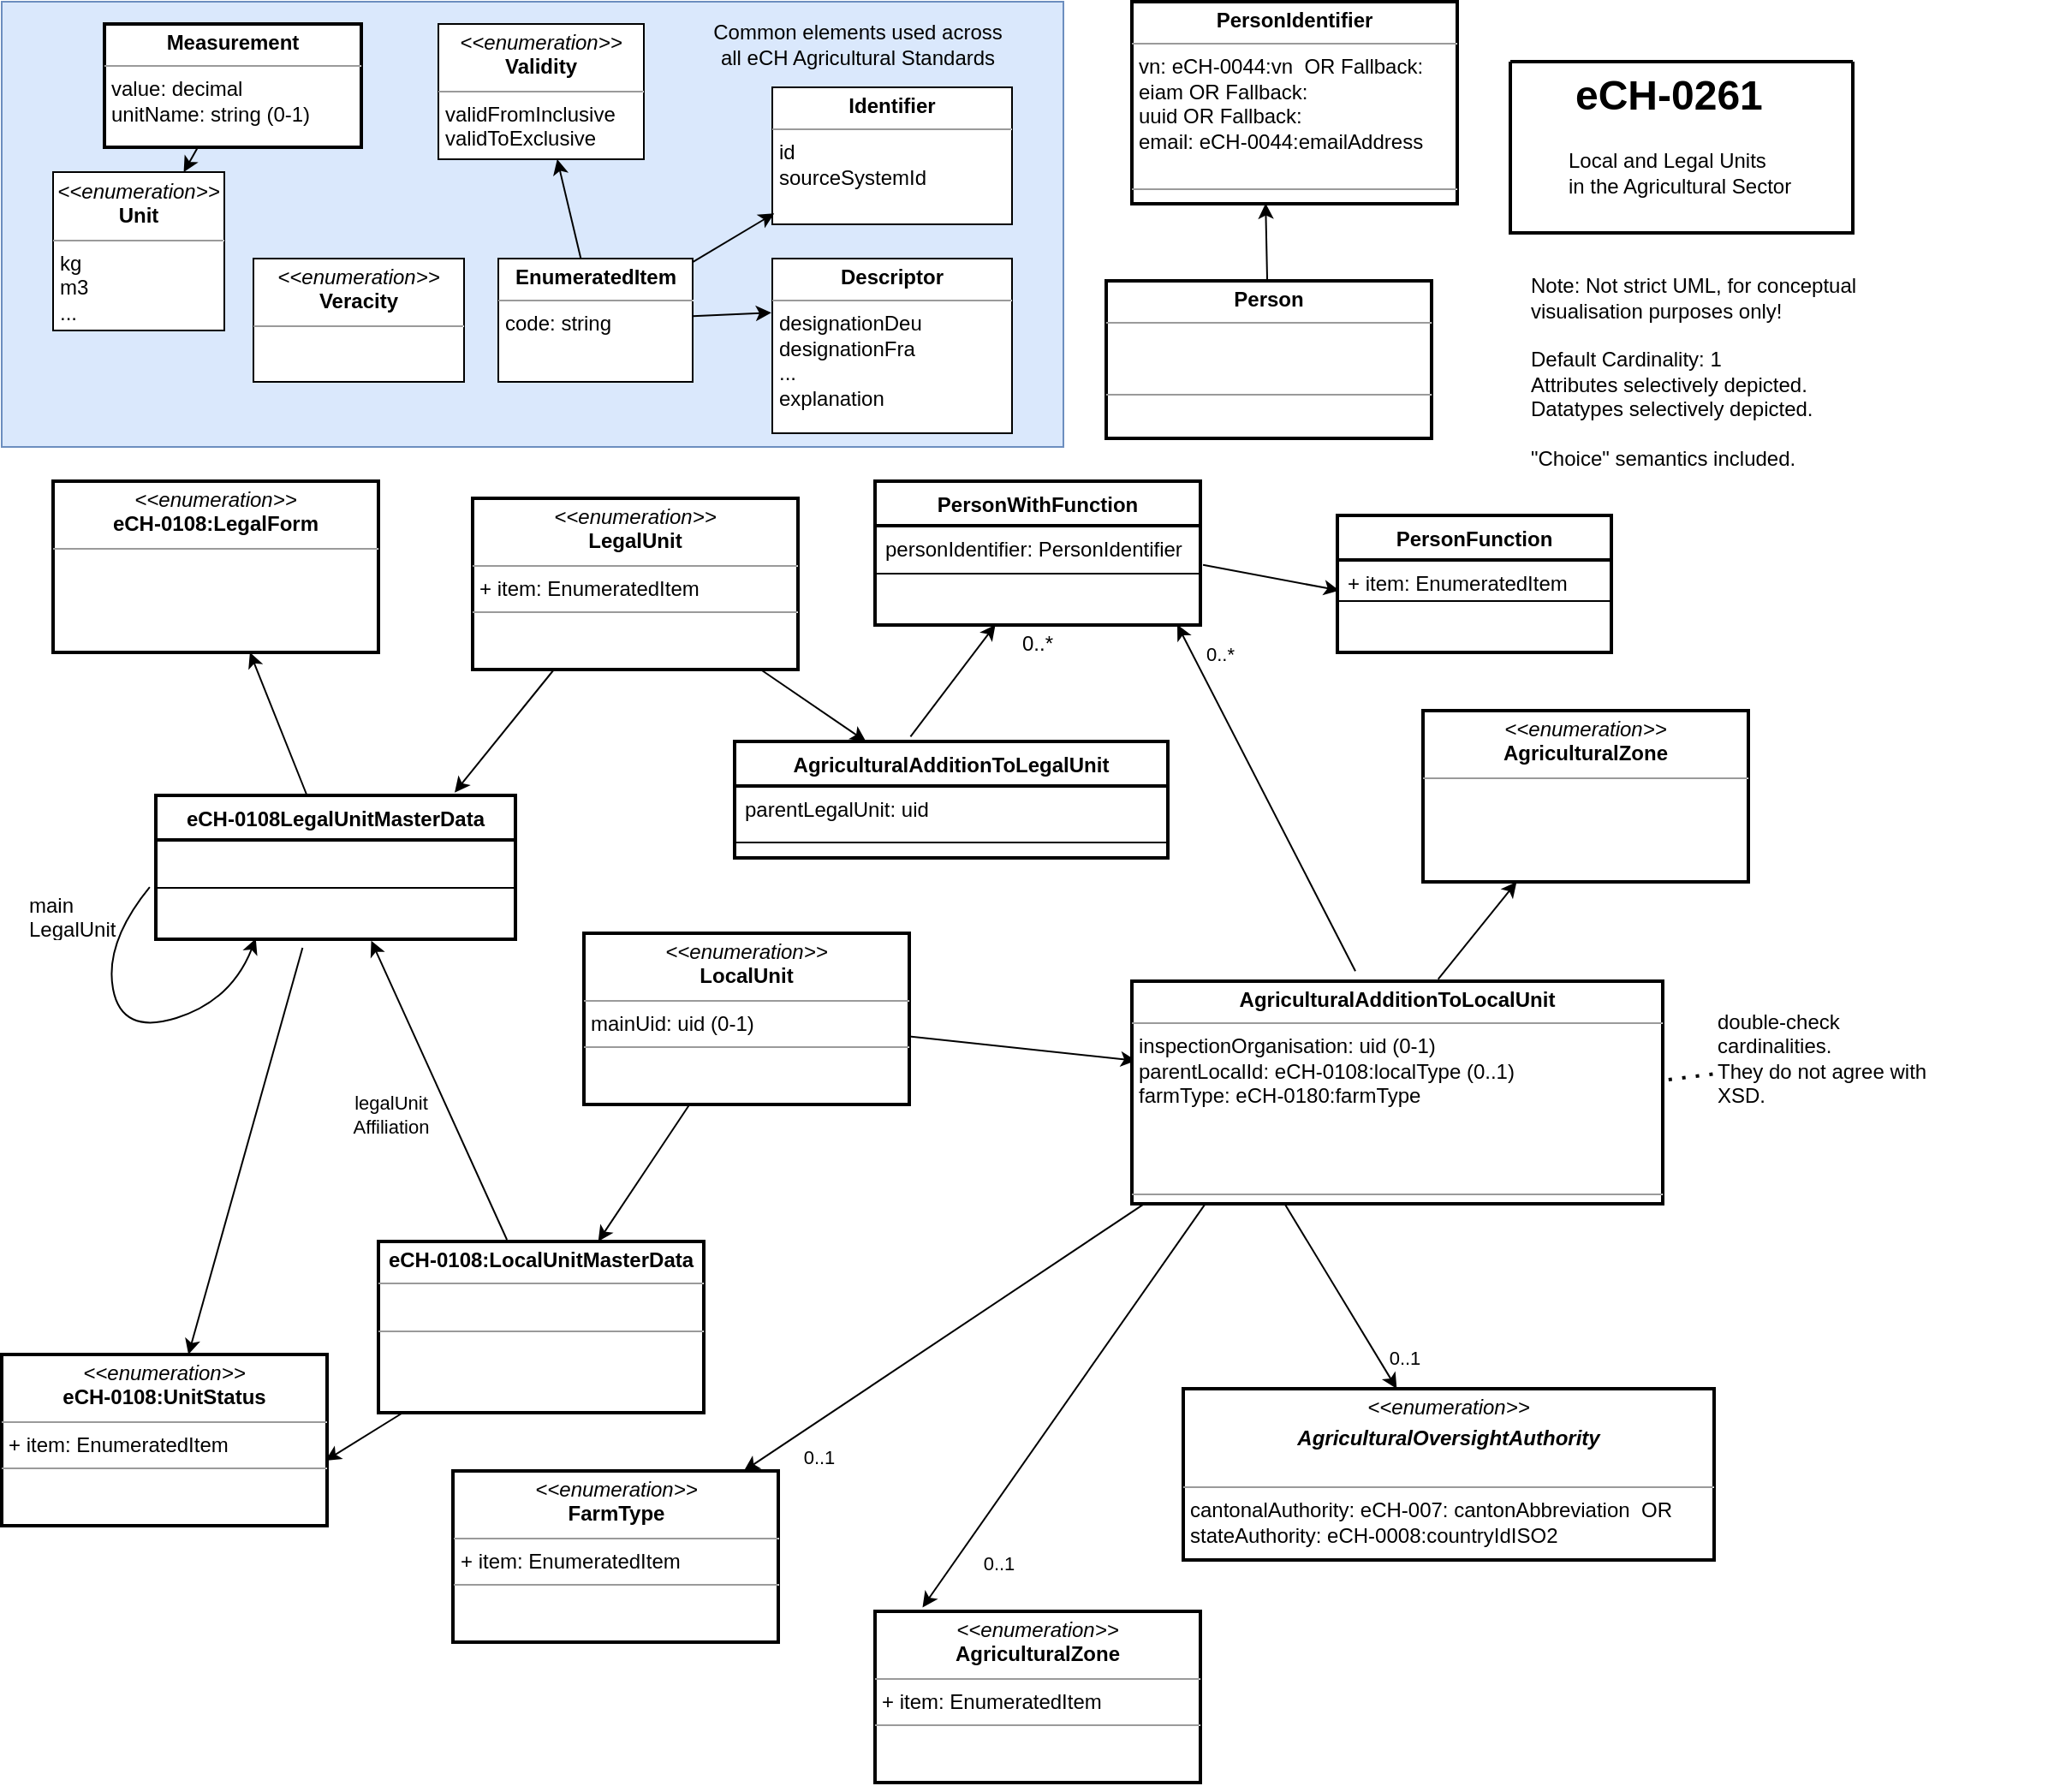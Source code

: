 <mxfile version="23.0.2" type="device">
  <diagram id="C5RBs43oDa-KdzZeNtuy" name="Page-1">
    <mxGraphModel dx="2093" dy="1046" grid="1" gridSize="10" guides="1" tooltips="1" connect="1" arrows="1" fold="1" page="1" pageScale="1" pageWidth="1169" pageHeight="1654" math="0" shadow="0">
      <root>
        <mxCell id="WIyWlLk6GJQsqaUBKTNV-0" />
        <mxCell id="WIyWlLk6GJQsqaUBKTNV-1" parent="WIyWlLk6GJQsqaUBKTNV-0" />
        <mxCell id="9_fdUrSxjmN1W93VfHhp-2" value="" style="rounded=0;whiteSpace=wrap;html=1;fillColor=#dae8fc;strokeColor=#6c8ebf;fontFamily=Helvetica;" parent="WIyWlLk6GJQsqaUBKTNV-1" vertex="1">
          <mxGeometry x="30" y="28" width="620" height="260" as="geometry" />
        </mxCell>
        <mxCell id="9_fdUrSxjmN1W93VfHhp-0" value="&lt;p style=&quot;margin:0px;margin-top:4px;text-align:center;&quot;&gt;&lt;i&gt;&amp;lt;&amp;lt;enumeration&amp;gt;&amp;gt;&lt;/i&gt;&lt;br&gt;&lt;b&gt;Unit&lt;/b&gt;&lt;/p&gt;&lt;hr size=&quot;1&quot;&gt;&lt;p style=&quot;margin:0px;margin-left:4px;&quot;&gt;kg&lt;/p&gt;&lt;p style=&quot;margin:0px;margin-left:4px;&quot;&gt;m3&lt;/p&gt;&lt;p style=&quot;margin:0px;margin-left:4px;&quot;&gt;...&lt;/p&gt;" style="verticalAlign=top;align=left;overflow=fill;fontSize=12;fontFamily=Helvetica;html=1;sketch=0;" parent="WIyWlLk6GJQsqaUBKTNV-1" vertex="1">
          <mxGeometry x="60" y="127.5" width="100" height="92.5" as="geometry" />
        </mxCell>
        <mxCell id="9_fdUrSxjmN1W93VfHhp-4" value="Common elements used across all eCH Agricultural Standards" style="text;html=1;strokeColor=none;fillColor=none;align=center;verticalAlign=middle;whiteSpace=wrap;rounded=0;strokeWidth=2;fontFamily=Helvetica;" parent="WIyWlLk6GJQsqaUBKTNV-1" vertex="1">
          <mxGeometry x="440" y="38" width="180" height="30" as="geometry" />
        </mxCell>
        <mxCell id="9_fdUrSxjmN1W93VfHhp-12" value="&lt;p style=&quot;margin:0px;margin-top:4px;text-align:center;&quot;&gt;&lt;b&gt;Identifier&lt;/b&gt;&lt;/p&gt;&lt;hr size=&quot;1&quot;&gt;&lt;p style=&quot;margin:0px;margin-left:4px;&quot;&gt;id&lt;/p&gt;&lt;p style=&quot;margin:0px;margin-left:4px;&quot;&gt;sourceSystemId&lt;/p&gt;" style="verticalAlign=top;align=left;overflow=fill;fontSize=12;fontFamily=Helvetica;html=1;sketch=0;" parent="WIyWlLk6GJQsqaUBKTNV-1" vertex="1">
          <mxGeometry x="480" y="78" width="140" height="80" as="geometry" />
        </mxCell>
        <mxCell id="9_fdUrSxjmN1W93VfHhp-13" value="&lt;p style=&quot;margin:0px;margin-top:4px;text-align:center;&quot;&gt;&lt;b&gt;Descriptor&lt;/b&gt;&lt;/p&gt;&lt;hr size=&quot;1&quot;&gt;&lt;p style=&quot;margin:0px;margin-left:4px;&quot;&gt;designationDeu&lt;/p&gt;&lt;p style=&quot;margin:0px;margin-left:4px;&quot;&gt;designationFra&lt;/p&gt;&lt;p style=&quot;margin:0px;margin-left:4px;&quot;&gt;...&lt;/p&gt;&lt;p style=&quot;margin:0px;margin-left:4px;&quot;&gt;explanation&lt;/p&gt;" style="verticalAlign=top;align=left;overflow=fill;fontSize=12;fontFamily=Helvetica;html=1;sketch=0;" parent="WIyWlLk6GJQsqaUBKTNV-1" vertex="1">
          <mxGeometry x="480" y="178" width="140" height="102" as="geometry" />
        </mxCell>
        <mxCell id="A5fvS7BDDAw0l9XVEY4Y-0" value="eCH-0108LegalUnitMasterData" style="swimlane;fontStyle=1;align=center;verticalAlign=top;childLayout=stackLayout;horizontal=1;startSize=26;horizontalStack=0;resizeParent=1;resizeParentMax=0;resizeLast=0;collapsible=1;marginBottom=0;strokeWidth=2;sketch=0;fontFamily=Helvetica;" parent="WIyWlLk6GJQsqaUBKTNV-1" vertex="1">
          <mxGeometry x="120" y="491.5" width="210" height="84" as="geometry" />
        </mxCell>
        <mxCell id="A5fvS7BDDAw0l9XVEY4Y-1" value="  " style="text;strokeColor=none;fillColor=none;align=left;verticalAlign=top;spacingLeft=4;spacingRight=4;overflow=hidden;rotatable=0;points=[[0,0.5],[1,0.5]];portConstraint=eastwest;fontFamily=Helvetica;" parent="A5fvS7BDDAw0l9XVEY4Y-0" vertex="1">
          <mxGeometry y="26" width="210" height="24" as="geometry" />
        </mxCell>
        <mxCell id="A5fvS7BDDAw0l9XVEY4Y-2" value="" style="line;strokeWidth=1;fillColor=none;align=left;verticalAlign=middle;spacingTop=-1;spacingLeft=3;spacingRight=3;rotatable=0;labelPosition=right;points=[];portConstraint=eastwest;fontFamily=Helvetica;" parent="A5fvS7BDDAw0l9XVEY4Y-0" vertex="1">
          <mxGeometry y="50" width="210" height="8" as="geometry" />
        </mxCell>
        <mxCell id="A5fvS7BDDAw0l9XVEY4Y-3" value="  " style="text;strokeColor=none;fillColor=none;align=left;verticalAlign=top;spacingLeft=4;spacingRight=4;overflow=hidden;rotatable=0;points=[[0,0.5],[1,0.5]];portConstraint=eastwest;fontFamily=Helvetica;sketch=0;" parent="A5fvS7BDDAw0l9XVEY4Y-0" vertex="1">
          <mxGeometry y="58" width="210" height="26" as="geometry" />
        </mxCell>
        <mxCell id="A5fvS7BDDAw0l9XVEY4Y-30" value="" style="curved=1;endArrow=classic;html=1;sketch=0;fontFamily=Helvetica;exitX=-0.017;exitY=-0.169;exitDx=0;exitDy=0;exitPerimeter=0;entryX=0.278;entryY=0.985;entryDx=0;entryDy=0;entryPerimeter=0;" parent="A5fvS7BDDAw0l9XVEY4Y-0" source="A5fvS7BDDAw0l9XVEY4Y-3" target="A5fvS7BDDAw0l9XVEY4Y-3" edge="1">
          <mxGeometry width="50" height="50" relative="1" as="geometry">
            <mxPoint x="420.004" y="143.056" as="sourcePoint" />
            <mxPoint x="194.99" y="149.714" as="targetPoint" />
            <Array as="points">
              <mxPoint x="-30" y="86" />
              <mxPoint x="-20" y="140" />
              <mxPoint x="44" y="120" />
            </Array>
          </mxGeometry>
        </mxCell>
        <mxCell id="A5fvS7BDDAw0l9XVEY4Y-4" value="AgriculturalAdditionToLegalUnit" style="swimlane;fontStyle=1;align=center;verticalAlign=top;childLayout=stackLayout;horizontal=1;startSize=26;horizontalStack=0;resizeParent=1;resizeParentMax=0;resizeLast=0;collapsible=1;marginBottom=0;strokeWidth=2;sketch=0;fontFamily=Helvetica;" parent="WIyWlLk6GJQsqaUBKTNV-1" vertex="1">
          <mxGeometry x="458" y="460" width="253" height="68" as="geometry" />
        </mxCell>
        <mxCell id="A5fvS7BDDAw0l9XVEY4Y-7" value="parentLegalUnit: uid" style="text;strokeColor=none;fillColor=none;align=left;verticalAlign=top;spacingLeft=4;spacingRight=4;overflow=hidden;rotatable=0;points=[[0,0.5],[1,0.5]];portConstraint=eastwest;sketch=0;fontFamily=Helvetica;" parent="A5fvS7BDDAw0l9XVEY4Y-4" vertex="1">
          <mxGeometry y="26" width="253" height="24" as="geometry" />
        </mxCell>
        <mxCell id="A5fvS7BDDAw0l9XVEY4Y-6" value="" style="line;strokeWidth=1;fillColor=none;align=left;verticalAlign=middle;spacingTop=-1;spacingLeft=3;spacingRight=3;rotatable=0;labelPosition=right;points=[];portConstraint=eastwest;fontFamily=Helvetica;" parent="A5fvS7BDDAw0l9XVEY4Y-4" vertex="1">
          <mxGeometry y="50" width="253" height="18" as="geometry" />
        </mxCell>
        <mxCell id="A5fvS7BDDAw0l9XVEY4Y-5" value="main&#xa;LegalUnit" style="text;strokeColor=none;fillColor=none;align=left;verticalAlign=top;spacingLeft=4;spacingRight=4;overflow=hidden;rotatable=0;points=[[0,0.5],[1,0.5]];portConstraint=eastwest;fontFamily=Helvetica;" parent="WIyWlLk6GJQsqaUBKTNV-1" vertex="1">
          <mxGeometry x="40" y="542" width="70" height="30" as="geometry" />
        </mxCell>
        <mxCell id="A5fvS7BDDAw0l9XVEY4Y-33" value="&lt;p style=&quot;margin:0px;margin-top:4px;text-align:center;&quot;&gt;&lt;b&gt;EnumeratedItem&lt;/b&gt;&lt;/p&gt;&lt;hr size=&quot;1&quot;&gt;&lt;p style=&quot;margin:0px;margin-left:4px;&quot;&gt;code: string&lt;/p&gt;" style="verticalAlign=top;align=left;overflow=fill;fontSize=12;fontFamily=Helvetica;html=1;sketch=0;" parent="WIyWlLk6GJQsqaUBKTNV-1" vertex="1">
          <mxGeometry x="320" y="178" width="113.5" height="72" as="geometry" />
        </mxCell>
        <mxCell id="A5fvS7BDDAw0l9XVEY4Y-39" value="PersonFunction" style="swimlane;fontStyle=1;align=center;verticalAlign=top;childLayout=stackLayout;horizontal=1;startSize=26;horizontalStack=0;resizeParent=1;resizeParentMax=0;resizeLast=0;collapsible=1;marginBottom=0;strokeWidth=2;sketch=0;fontFamily=Helvetica;" parent="WIyWlLk6GJQsqaUBKTNV-1" vertex="1">
          <mxGeometry x="810" y="328" width="160" height="80" as="geometry" />
        </mxCell>
        <mxCell id="A5fvS7BDDAw0l9XVEY4Y-40" value="+ item: EnumeratedItem" style="text;strokeColor=none;fillColor=none;align=left;verticalAlign=top;spacingLeft=4;spacingRight=4;overflow=hidden;rotatable=0;points=[[0,0.5],[1,0.5]];portConstraint=eastwest;fontFamily=Helvetica;sketch=0;" parent="A5fvS7BDDAw0l9XVEY4Y-39" vertex="1">
          <mxGeometry y="26" width="160" height="20" as="geometry" />
        </mxCell>
        <mxCell id="A5fvS7BDDAw0l9XVEY4Y-41" value="" style="line;strokeWidth=1;fillColor=none;align=left;verticalAlign=middle;spacingTop=-1;spacingLeft=3;spacingRight=3;rotatable=0;labelPosition=right;points=[];portConstraint=eastwest;fontFamily=Helvetica;" parent="A5fvS7BDDAw0l9XVEY4Y-39" vertex="1">
          <mxGeometry y="46" width="160" height="8" as="geometry" />
        </mxCell>
        <mxCell id="A5fvS7BDDAw0l9XVEY4Y-42" value="  " style="text;strokeColor=none;fillColor=none;align=left;verticalAlign=top;spacingLeft=4;spacingRight=4;overflow=hidden;rotatable=0;points=[[0,0.5],[1,0.5]];portConstraint=eastwest;fontFamily=Helvetica;sketch=0;" parent="A5fvS7BDDAw0l9XVEY4Y-39" vertex="1">
          <mxGeometry y="54" width="160" height="26" as="geometry" />
        </mxCell>
        <mxCell id="A5fvS7BDDAw0l9XVEY4Y-43" value="PersonWithFunction" style="swimlane;fontStyle=1;align=center;verticalAlign=top;childLayout=stackLayout;horizontal=1;startSize=26;horizontalStack=0;resizeParent=1;resizeParentMax=0;resizeLast=0;collapsible=1;marginBottom=0;strokeWidth=2;sketch=0;fontFamily=Helvetica;" parent="WIyWlLk6GJQsqaUBKTNV-1" vertex="1">
          <mxGeometry x="540" y="308" width="190" height="84" as="geometry" />
        </mxCell>
        <mxCell id="A5fvS7BDDAw0l9XVEY4Y-44" value="personIdentifier: PersonIdentifier" style="text;strokeColor=none;fillColor=none;align=left;verticalAlign=top;spacingLeft=4;spacingRight=4;overflow=hidden;rotatable=0;points=[[0,0.5],[1,0.5]];portConstraint=eastwest;fontFamily=Helvetica;" parent="A5fvS7BDDAw0l9XVEY4Y-43" vertex="1">
          <mxGeometry y="26" width="190" height="24" as="geometry" />
        </mxCell>
        <mxCell id="A5fvS7BDDAw0l9XVEY4Y-45" value="" style="line;strokeWidth=1;fillColor=none;align=left;verticalAlign=middle;spacingTop=-1;spacingLeft=3;spacingRight=3;rotatable=0;labelPosition=right;points=[];portConstraint=eastwest;fontFamily=Helvetica;" parent="A5fvS7BDDAw0l9XVEY4Y-43" vertex="1">
          <mxGeometry y="50" width="190" height="8" as="geometry" />
        </mxCell>
        <mxCell id="A5fvS7BDDAw0l9XVEY4Y-46" value="  " style="text;strokeColor=none;fillColor=none;align=left;verticalAlign=top;spacingLeft=4;spacingRight=4;overflow=hidden;rotatable=0;points=[[0,0.5],[1,0.5]];portConstraint=eastwest;fontFamily=Helvetica;sketch=0;" parent="A5fvS7BDDAw0l9XVEY4Y-43" vertex="1">
          <mxGeometry y="58" width="190" height="26" as="geometry" />
        </mxCell>
        <mxCell id="A5fvS7BDDAw0l9XVEY4Y-48" value="" style="endArrow=classic;html=1;sketch=0;fontFamily=Helvetica;curved=1;exitX=1.008;exitY=0.955;exitDx=0;exitDy=0;entryX=0.007;entryY=0.892;entryDx=0;entryDy=0;entryPerimeter=0;exitPerimeter=0;" parent="WIyWlLk6GJQsqaUBKTNV-1" source="A5fvS7BDDAw0l9XVEY4Y-44" target="A5fvS7BDDAw0l9XVEY4Y-40" edge="1">
          <mxGeometry width="50" height="50" relative="1" as="geometry">
            <mxPoint x="652.94" y="515" as="sourcePoint" />
            <mxPoint x="510" y="358" as="targetPoint" />
          </mxGeometry>
        </mxCell>
        <mxCell id="A5fvS7BDDAw0l9XVEY4Y-51" value="&lt;p style=&quot;margin:0px;margin-top:4px;text-align:center;&quot;&gt;&lt;i&gt;&amp;lt;&amp;lt;enumeration&amp;gt;&amp;gt;&lt;/i&gt;&lt;br&gt;&lt;b&gt;AgriculturalZone&lt;/b&gt;&lt;/p&gt;&lt;hr size=&quot;1&quot;&gt;&lt;p style=&quot;margin:0px;margin-left:4px;&quot;&gt;+ item: EnumeratedItem&lt;br&gt;&lt;/p&gt;&lt;hr size=&quot;1&quot;&gt;&lt;p style=&quot;margin:0px;margin-left:4px;&quot;&gt;&lt;br&gt;&lt;/p&gt;" style="verticalAlign=top;align=left;overflow=fill;fontSize=12;fontFamily=Helvetica;html=1;sketch=0;strokeWidth=2;" parent="WIyWlLk6GJQsqaUBKTNV-1" vertex="1">
          <mxGeometry x="540" y="968" width="190" height="100" as="geometry" />
        </mxCell>
        <mxCell id="A5fvS7BDDAw0l9XVEY4Y-52" value="&lt;p style=&quot;margin:0px;margin-top:4px;text-align:center;&quot;&gt;&lt;i&gt;&amp;lt;&amp;lt;enumeration&amp;gt;&amp;gt;&lt;/i&gt;&lt;br&gt;&lt;b&gt;FarmType&lt;/b&gt;&lt;/p&gt;&lt;hr size=&quot;1&quot;&gt;&lt;p style=&quot;margin:0px;margin-left:4px;&quot;&gt;+ item: EnumeratedItem&lt;br&gt;&lt;/p&gt;&lt;hr size=&quot;1&quot;&gt;&lt;p style=&quot;margin:0px;margin-left:4px;&quot;&gt;&lt;br&gt;&lt;/p&gt;" style="verticalAlign=top;align=left;overflow=fill;fontSize=12;fontFamily=Helvetica;html=1;sketch=0;strokeWidth=2;" parent="WIyWlLk6GJQsqaUBKTNV-1" vertex="1">
          <mxGeometry x="293.5" y="886" width="190" height="100" as="geometry" />
        </mxCell>
        <mxCell id="A5fvS7BDDAw0l9XVEY4Y-53" value="&lt;p style=&quot;margin:0px;margin-top:4px;text-align:center;&quot;&gt;&lt;i&gt;&amp;lt;&amp;lt;enumeration&amp;gt;&amp;gt;&lt;/i&gt;&lt;br&gt;&lt;b&gt;eCH-0108:LegalForm&lt;/b&gt;&lt;/p&gt;&lt;hr size=&quot;1&quot;&gt;&lt;p style=&quot;margin:0px;margin-left:4px;&quot;&gt;&lt;/p&gt;&lt;p style=&quot;margin:0px;margin-left:4px;&quot;&gt;&lt;br&gt;&lt;/p&gt;" style="verticalAlign=top;align=left;overflow=fill;fontSize=12;fontFamily=Helvetica;html=1;sketch=0;strokeWidth=2;" parent="WIyWlLk6GJQsqaUBKTNV-1" vertex="1">
          <mxGeometry x="60" y="308" width="190" height="100" as="geometry" />
        </mxCell>
        <mxCell id="A5fvS7BDDAw0l9XVEY4Y-54" value="&lt;p style=&quot;margin:0px;margin-top:4px;text-align:center;&quot;&gt;&lt;b&gt;eCH-0108:L&lt;/b&gt;&lt;b style=&quot;background-color: initial;&quot;&gt;ocalUnitMasterData&lt;/b&gt;&lt;/p&gt;&lt;hr size=&quot;1&quot;&gt;&lt;p style=&quot;margin:0px;margin-left:4px;&quot;&gt;&amp;nbsp;&lt;br&gt;&lt;/p&gt;&lt;hr size=&quot;1&quot;&gt;&lt;p style=&quot;margin:0px;margin-left:4px;&quot;&gt;&lt;br&gt;&lt;/p&gt;" style="verticalAlign=top;align=left;overflow=fill;fontSize=12;fontFamily=Helvetica;html=1;sketch=0;strokeWidth=2;" parent="WIyWlLk6GJQsqaUBKTNV-1" vertex="1">
          <mxGeometry x="250" y="752" width="190" height="100" as="geometry" />
        </mxCell>
        <mxCell id="A5fvS7BDDAw0l9XVEY4Y-55" value="&lt;p style=&quot;margin:0px;margin-top:4px;text-align:center;&quot;&gt;&lt;i&gt;&amp;lt;&amp;lt;enumeration&amp;gt;&amp;gt;&lt;/i&gt;&lt;br&gt;&lt;b&gt;eCH-0108:UnitStatus&lt;/b&gt;&lt;/p&gt;&lt;hr size=&quot;1&quot;&gt;&lt;p style=&quot;margin:0px;margin-left:4px;&quot;&gt;+ item: EnumeratedItem&amp;nbsp;&amp;nbsp;&lt;/p&gt;&lt;hr size=&quot;1&quot;&gt;&lt;p style=&quot;margin:0px;margin-left:4px;&quot;&gt;&lt;br&gt;&lt;/p&gt;" style="verticalAlign=top;align=left;overflow=fill;fontSize=12;fontFamily=Helvetica;html=1;sketch=0;strokeWidth=2;" parent="WIyWlLk6GJQsqaUBKTNV-1" vertex="1">
          <mxGeometry x="30" y="818" width="190" height="100" as="geometry" />
        </mxCell>
        <mxCell id="A5fvS7BDDAw0l9XVEY4Y-56" value="" style="endArrow=classic;html=1;sketch=0;fontFamily=Helvetica;curved=1;exitX=0.408;exitY=1.192;exitDx=0;exitDy=0;exitPerimeter=0;" parent="WIyWlLk6GJQsqaUBKTNV-1" source="A5fvS7BDDAw0l9XVEY4Y-3" target="A5fvS7BDDAw0l9XVEY4Y-55" edge="1">
          <mxGeometry width="50" height="50" relative="1" as="geometry">
            <mxPoint x="370" y="742" as="sourcePoint" />
            <mxPoint x="420" y="692" as="targetPoint" />
          </mxGeometry>
        </mxCell>
        <mxCell id="A5fvS7BDDAw0l9XVEY4Y-63" value="legalUnit&lt;br&gt;Affiliation" style="edgeLabel;resizable=0;html=1;align=center;verticalAlign=middle;strokeWidth=2;fontFamily=Helvetica;" parent="WIyWlLk6GJQsqaUBKTNV-1" connectable="0" vertex="1">
          <mxGeometry x="280.0" y="629.996" as="geometry">
            <mxPoint x="-23" y="48" as="offset" />
          </mxGeometry>
        </mxCell>
        <mxCell id="A5fvS7BDDAw0l9XVEY4Y-35" value="  " style="text;strokeColor=none;fillColor=none;align=left;verticalAlign=top;spacingLeft=4;spacingRight=4;overflow=hidden;rotatable=0;points=[[0,0.5],[1,0.5]];portConstraint=eastwest;fontFamily=Helvetica;" parent="WIyWlLk6GJQsqaUBKTNV-1" vertex="1">
          <mxGeometry x="690" y="862" width="160" height="24" as="geometry" />
        </mxCell>
        <mxCell id="A5fvS7BDDAw0l9XVEY4Y-75" value="" style="endArrow=classic;html=1;sketch=0;fontFamily=Helvetica;curved=1;exitX=0.02;exitY=1.005;exitDx=0;exitDy=0;exitPerimeter=0;" parent="WIyWlLk6GJQsqaUBKTNV-1" source="rzEtL8piYvgAkyVDYDZv-19" target="A5fvS7BDDAw0l9XVEY4Y-52" edge="1">
          <mxGeometry width="50" height="50" relative="1" as="geometry">
            <mxPoint x="682.5" y="738" as="sourcePoint" />
            <mxPoint x="580" y="672" as="targetPoint" />
          </mxGeometry>
        </mxCell>
        <mxCell id="A5fvS7BDDAw0l9XVEY4Y-76" value="0..1" style="edgeLabel;resizable=0;html=1;align=center;verticalAlign=middle;sketch=1;fontFamily=Helvetica;strokeWidth=2;" parent="WIyWlLk6GJQsqaUBKTNV-1" connectable="0" vertex="1">
          <mxGeometry x="619.999" y="937.998" as="geometry">
            <mxPoint x="-8" y="2" as="offset" />
          </mxGeometry>
        </mxCell>
        <mxCell id="A5fvS7BDDAw0l9XVEY4Y-82" value="" style="endArrow=classic;html=1;sketch=0;fontFamily=Helvetica;curved=1;exitX=0.143;exitY=0.984;exitDx=0;exitDy=0;entryX=0.146;entryY=-0.023;entryDx=0;entryDy=0;exitPerimeter=0;entryPerimeter=0;" parent="WIyWlLk6GJQsqaUBKTNV-1" source="rzEtL8piYvgAkyVDYDZv-19" target="A5fvS7BDDAw0l9XVEY4Y-51" edge="1">
          <mxGeometry width="50" height="50" relative="1" as="geometry">
            <mxPoint x="715.5" y="739.224" as="sourcePoint" />
            <mxPoint x="552.5" y="852.0" as="targetPoint" />
          </mxGeometry>
        </mxCell>
        <mxCell id="A5fvS7BDDAw0l9XVEY4Y-83" value="0..1" style="edgeLabel;resizable=0;html=1;align=center;verticalAlign=middle;sketch=1;fontFamily=Helvetica;strokeWidth=2;" parent="WIyWlLk6GJQsqaUBKTNV-1" connectable="0" vertex="1">
          <mxGeometry x="519.999" y="861.998" as="geometry">
            <mxPoint x="-13" y="16" as="offset" />
          </mxGeometry>
        </mxCell>
        <mxCell id="A5fvS7BDDAw0l9XVEY4Y-84" value="&lt;p style=&quot;margin:0px;margin-top:4px;text-align:center;&quot;&gt;&lt;i&gt;&amp;lt;&amp;lt;enumeration&amp;gt;&amp;gt;&lt;/i&gt;&lt;br&gt;&lt;/p&gt;&lt;p style=&quot;margin:0px;margin-top:4px;text-align:center;&quot;&gt;&lt;i&gt;&lt;b&gt;AgriculturalOversightAuthority&lt;/b&gt;&lt;/i&gt;&lt;/p&gt;&lt;p style=&quot;margin:0px;margin-left:4px;&quot;&gt;&amp;nbsp;&amp;nbsp;&lt;/p&gt;&lt;hr size=&quot;1&quot;&gt;&lt;p style=&quot;margin:0px;margin-left:4px;&quot;&gt;cantonalAuthority: eCH-007: cantonAbbreviation&amp;nbsp; OR&lt;/p&gt;&lt;p style=&quot;margin:0px;margin-left:4px;&quot;&gt;stateAuthority: eCH-0008:countryIdISO2&lt;/p&gt;" style="verticalAlign=top;align=left;overflow=fill;fontSize=12;fontFamily=Helvetica;html=1;sketch=0;strokeWidth=2;" parent="WIyWlLk6GJQsqaUBKTNV-1" vertex="1">
          <mxGeometry x="720" y="838" width="310" height="100" as="geometry" />
        </mxCell>
        <mxCell id="A5fvS7BDDAw0l9XVEY4Y-85" value="" style="endArrow=classic;html=1;sketch=0;fontFamily=Helvetica;curved=1;exitX=0.288;exitY=1.001;exitDx=0;exitDy=0;exitPerimeter=0;" parent="WIyWlLk6GJQsqaUBKTNV-1" source="rzEtL8piYvgAkyVDYDZv-19" target="A5fvS7BDDAw0l9XVEY4Y-84" edge="1">
          <mxGeometry width="50" height="50" relative="1" as="geometry">
            <mxPoint x="774" y="737" as="sourcePoint" />
            <mxPoint x="622.5" y="922" as="targetPoint" />
          </mxGeometry>
        </mxCell>
        <mxCell id="A5fvS7BDDAw0l9XVEY4Y-86" value="0..1" style="edgeLabel;resizable=0;html=1;align=center;verticalAlign=middle;sketch=1;fontFamily=Helvetica;strokeWidth=2;" parent="WIyWlLk6GJQsqaUBKTNV-1" connectable="0" vertex="1">
          <mxGeometry x="710.999" y="937.998" as="geometry">
            <mxPoint x="138" y="-118" as="offset" />
          </mxGeometry>
        </mxCell>
        <mxCell id="A5fvS7BDDAw0l9XVEY4Y-88" value="" style="endArrow=classic;html=1;sketch=0;fontFamily=Helvetica;curved=1;exitX=0.406;exitY=-0.042;exitDx=0;exitDy=0;entryX=0.37;entryY=0.994;entryDx=0;entryDy=0;entryPerimeter=0;exitPerimeter=0;" parent="WIyWlLk6GJQsqaUBKTNV-1" source="A5fvS7BDDAw0l9XVEY4Y-4" target="A5fvS7BDDAw0l9XVEY4Y-46" edge="1">
          <mxGeometry width="50" height="50" relative="1" as="geometry">
            <mxPoint x="703.14" y="590.9" as="sourcePoint" />
            <mxPoint x="550" y="458" as="targetPoint" />
          </mxGeometry>
        </mxCell>
        <mxCell id="A5fvS7BDDAw0l9XVEY4Y-90" value="" style="endArrow=classic;html=1;sketch=0;fontFamily=Helvetica;curved=1;" parent="WIyWlLk6GJQsqaUBKTNV-1" source="A5fvS7BDDAw0l9XVEY4Y-0" target="A5fvS7BDDAw0l9XVEY4Y-53" edge="1">
          <mxGeometry width="50" height="50" relative="1" as="geometry">
            <mxPoint x="395.83" y="411.0" as="sourcePoint" />
            <mxPoint x="310.79" y="318.34" as="targetPoint" />
          </mxGeometry>
        </mxCell>
        <mxCell id="A5fvS7BDDAw0l9XVEY4Y-92" value="" style="endArrow=classic;html=1;sketch=0;fontFamily=Helvetica;curved=1;entryX=0.995;entryY=0.62;entryDx=0;entryDy=0;entryPerimeter=0;" parent="WIyWlLk6GJQsqaUBKTNV-1" source="A5fvS7BDDAw0l9XVEY4Y-54" target="A5fvS7BDDAw0l9XVEY4Y-55" edge="1">
          <mxGeometry width="50" height="50" relative="1" as="geometry">
            <mxPoint x="402.4" y="681.0" as="sourcePoint" />
            <mxPoint x="317.36" y="588.34" as="targetPoint" />
          </mxGeometry>
        </mxCell>
        <mxCell id="A5fvS7BDDAw0l9XVEY4Y-94" value="" style="endArrow=classic;html=1;sketch=0;fontFamily=Helvetica;curved=1;entryX=0.929;entryY=0.994;entryDx=0;entryDy=0;entryPerimeter=0;exitX=0.421;exitY=-0.045;exitDx=0;exitDy=0;exitPerimeter=0;" parent="WIyWlLk6GJQsqaUBKTNV-1" source="rzEtL8piYvgAkyVDYDZv-19" target="A5fvS7BDDAw0l9XVEY4Y-46" edge="1">
          <mxGeometry width="50" height="50" relative="1" as="geometry">
            <mxPoint x="800" y="590" as="sourcePoint" />
            <mxPoint x="845.58" y="368.0" as="targetPoint" />
          </mxGeometry>
        </mxCell>
        <mxCell id="A5fvS7BDDAw0l9XVEY4Y-95" value="0..*" style="edgeLabel;resizable=0;html=1;align=right;verticalAlign=bottom;strokeWidth=2;fontFamily=Helvetica;" parent="WIyWlLk6GJQsqaUBKTNV-1" connectable="0" vertex="1">
          <mxGeometry x="750.004" y="417.998" as="geometry" />
        </mxCell>
        <mxCell id="A5fvS7BDDAw0l9XVEY4Y-96" value="" style="swimlane;startSize=0;sketch=0;fontFamily=Helvetica;strokeWidth=2;" parent="WIyWlLk6GJQsqaUBKTNV-1" vertex="1">
          <mxGeometry x="911" y="63" width="200" height="100" as="geometry" />
        </mxCell>
        <mxCell id="A5fvS7BDDAw0l9XVEY4Y-99" value="&lt;span style=&quot;color: rgba(0, 0, 0, 0); font-size: 0px; text-align: start;&quot;&gt;ss&lt;/span&gt;" style="text;html=1;strokeColor=none;fillColor=none;align=center;verticalAlign=middle;whiteSpace=wrap;rounded=0;strokeWidth=2;fontFamily=Helvetica;" parent="A5fvS7BDDAw0l9XVEY4Y-96" vertex="1">
          <mxGeometry x="96.6" y="50" width="230" height="30" as="geometry" />
        </mxCell>
        <mxCell id="rzEtL8piYvgAkyVDYDZv-4" value="&lt;p style=&quot;margin:0px;margin-top:4px;text-align:center;&quot;&gt;&lt;i&gt;&amp;lt;&amp;lt;enumeration&amp;gt;&amp;gt;&lt;/i&gt;&lt;br&gt;&lt;b&gt;LegalUnit&lt;/b&gt;&lt;/p&gt;&lt;hr size=&quot;1&quot;&gt;&lt;p style=&quot;margin:0px;margin-left:4px;&quot;&gt;+ item: EnumeratedItem&amp;nbsp;&amp;nbsp;&lt;/p&gt;&lt;hr size=&quot;1&quot;&gt;&lt;p style=&quot;margin:0px;margin-left:4px;&quot;&gt;&lt;br&gt;&lt;/p&gt;" style="verticalAlign=top;align=left;overflow=fill;fontSize=12;fontFamily=Helvetica;html=1;sketch=0;strokeWidth=2;" parent="WIyWlLk6GJQsqaUBKTNV-1" vertex="1">
          <mxGeometry x="305" y="318" width="190" height="100" as="geometry" />
        </mxCell>
        <mxCell id="rzEtL8piYvgAkyVDYDZv-6" style="rounded=0;orthogonalLoop=1;jettySize=auto;html=1;" parent="WIyWlLk6GJQsqaUBKTNV-1" source="rzEtL8piYvgAkyVDYDZv-4" target="A5fvS7BDDAw0l9XVEY4Y-4" edge="1">
          <mxGeometry relative="1" as="geometry" />
        </mxCell>
        <mxCell id="rzEtL8piYvgAkyVDYDZv-14" style="rounded=0;orthogonalLoop=1;jettySize=auto;html=1;entryX=0.008;entryY=0.357;entryDx=0;entryDy=0;entryPerimeter=0;" parent="WIyWlLk6GJQsqaUBKTNV-1" source="rzEtL8piYvgAkyVDYDZv-13" target="rzEtL8piYvgAkyVDYDZv-19" edge="1">
          <mxGeometry relative="1" as="geometry">
            <mxPoint x="619.5" y="651.232" as="targetPoint" />
          </mxGeometry>
        </mxCell>
        <mxCell id="rzEtL8piYvgAkyVDYDZv-15" style="rounded=0;orthogonalLoop=1;jettySize=auto;html=1;" parent="WIyWlLk6GJQsqaUBKTNV-1" source="rzEtL8piYvgAkyVDYDZv-13" target="A5fvS7BDDAw0l9XVEY4Y-54" edge="1">
          <mxGeometry relative="1" as="geometry" />
        </mxCell>
        <mxCell id="rzEtL8piYvgAkyVDYDZv-13" value="&lt;p style=&quot;margin:0px;margin-top:4px;text-align:center;&quot;&gt;&lt;i&gt;&amp;lt;&amp;lt;enumeration&amp;gt;&amp;gt;&lt;/i&gt;&lt;br&gt;&lt;b&gt;LocalUnit&lt;/b&gt;&lt;/p&gt;&lt;hr size=&quot;1&quot;&gt;&lt;p style=&quot;margin:0px;margin-left:4px;&quot;&gt;mainUid: uid (0-1)&lt;/p&gt;&lt;hr size=&quot;1&quot;&gt;&lt;p style=&quot;margin:0px;margin-left:4px;&quot;&gt;&lt;br&gt;&lt;/p&gt;" style="verticalAlign=top;align=left;overflow=fill;fontSize=12;fontFamily=Helvetica;html=1;sketch=0;strokeWidth=2;" parent="WIyWlLk6GJQsqaUBKTNV-1" vertex="1">
          <mxGeometry x="370" y="572" width="190" height="100" as="geometry" />
        </mxCell>
        <mxCell id="rzEtL8piYvgAkyVDYDZv-17" value="" style="endArrow=classic;html=1;sketch=0;fontFamily=Helvetica;curved=1;exitX=0.25;exitY=1;exitDx=0;exitDy=0;entryX=0.831;entryY=-0.02;entryDx=0;entryDy=0;entryPerimeter=0;" parent="WIyWlLk6GJQsqaUBKTNV-1" source="rzEtL8piYvgAkyVDYDZv-4" target="A5fvS7BDDAw0l9XVEY4Y-0" edge="1">
          <mxGeometry width="50" height="50" relative="1" as="geometry">
            <mxPoint x="218" y="502" as="sourcePoint" />
            <mxPoint x="185" y="418" as="targetPoint" />
          </mxGeometry>
        </mxCell>
        <mxCell id="rzEtL8piYvgAkyVDYDZv-19" value="&lt;p style=&quot;margin:0px;margin-top:4px;text-align:center;&quot;&gt;&lt;b&gt;AgriculturalAdditionToLocalUnit&lt;/b&gt;&lt;/p&gt;&lt;hr size=&quot;1&quot;&gt;&lt;p style=&quot;margin:0px;margin-left:4px;&quot;&gt;inspectionOrganisation: uid (0-1)&lt;/p&gt;&lt;p style=&quot;margin:0px;margin-left:4px;&quot;&gt;parentLocalId: eCH-0108:localType (0..1)&lt;/p&gt;&lt;p style=&quot;margin:0px;margin-left:4px;&quot;&gt;farmType: eCH-0180:farmType&lt;/p&gt;&lt;p style=&quot;margin:0px;margin-left:4px;&quot;&gt;&lt;br&gt;&lt;/p&gt;&lt;p style=&quot;margin:0px;margin-left:4px;&quot;&gt;&lt;br&gt;&lt;/p&gt;&lt;p style=&quot;margin:0px;margin-left:4px;&quot;&gt;&lt;br&gt;&lt;/p&gt;&lt;hr size=&quot;1&quot;&gt;&lt;p style=&quot;margin:0px;margin-left:4px;&quot;&gt;&lt;br&gt;&lt;/p&gt;" style="verticalAlign=top;align=left;overflow=fill;fontSize=12;fontFamily=Helvetica;html=1;sketch=0;strokeWidth=2;" parent="WIyWlLk6GJQsqaUBKTNV-1" vertex="1">
          <mxGeometry x="690" y="600" width="310" height="130" as="geometry" />
        </mxCell>
        <mxCell id="0" style="rounded=0;orthogonalLoop=1;jettySize=auto;html=1;entryX=0.599;entryY=1.035;entryDx=0;entryDy=0;entryPerimeter=0;exitX=0.395;exitY=-0.01;exitDx=0;exitDy=0;exitPerimeter=0;" parent="WIyWlLk6GJQsqaUBKTNV-1" source="A5fvS7BDDAw0l9XVEY4Y-54" target="A5fvS7BDDAw0l9XVEY4Y-3" edge="1">
          <mxGeometry relative="1" as="geometry">
            <mxPoint x="441.667" y="682" as="sourcePoint" />
            <mxPoint x="388.333" y="762" as="targetPoint" />
          </mxGeometry>
        </mxCell>
        <mxCell id="dJjOKVbPwSL5Kl3M8rIb-0" value="0..*" style="text;html=1;strokeColor=none;fillColor=none;align=center;verticalAlign=middle;whiteSpace=wrap;rounded=0;" vertex="1" parent="WIyWlLk6GJQsqaUBKTNV-1">
          <mxGeometry x="605" y="388" width="60" height="30" as="geometry" />
        </mxCell>
        <mxCell id="dJjOKVbPwSL5Kl3M8rIb-1" value="" style="endArrow=none;dashed=1;html=1;dashPattern=1 3;strokeWidth=2;rounded=0;exitX=1.011;exitY=0.442;exitDx=0;exitDy=0;exitPerimeter=0;" edge="1" parent="WIyWlLk6GJQsqaUBKTNV-1" source="rzEtL8piYvgAkyVDYDZv-19" target="dJjOKVbPwSL5Kl3M8rIb-2">
          <mxGeometry width="50" height="50" relative="1" as="geometry">
            <mxPoint x="670" y="560" as="sourcePoint" />
            <mxPoint x="830" y="490" as="targetPoint" />
          </mxGeometry>
        </mxCell>
        <mxCell id="dJjOKVbPwSL5Kl3M8rIb-2" value="double-check cardinalities.&amp;nbsp;&amp;nbsp;&lt;br&gt;They do not agree with XSD." style="text;html=1;strokeColor=none;fillColor=none;align=left;verticalAlign=middle;whiteSpace=wrap;rounded=0;" vertex="1" parent="WIyWlLk6GJQsqaUBKTNV-1">
          <mxGeometry x="1030" y="630" width="145" height="30" as="geometry" />
        </mxCell>
        <mxCell id="dJjOKVbPwSL5Kl3M8rIb-3" value="&lt;p style=&quot;margin:0px;margin-top:4px;text-align:center;&quot;&gt;&lt;i&gt;&amp;lt;&amp;lt;enumeration&amp;gt;&amp;gt;&lt;/i&gt;&lt;br&gt;&lt;b&gt;AgriculturalZone&lt;/b&gt;&lt;/p&gt;&lt;hr size=&quot;1&quot;&gt;&lt;p style=&quot;margin:0px;margin-left:4px;&quot;&gt;&lt;/p&gt;&lt;p style=&quot;margin:0px;margin-left:4px;&quot;&gt;&lt;br&gt;&lt;/p&gt;" style="verticalAlign=top;align=left;overflow=fill;fontSize=12;fontFamily=Helvetica;html=1;sketch=0;strokeWidth=2;" vertex="1" parent="WIyWlLk6GJQsqaUBKTNV-1">
          <mxGeometry x="860" y="442" width="190" height="100" as="geometry" />
        </mxCell>
        <mxCell id="dJjOKVbPwSL5Kl3M8rIb-4" value="" style="endArrow=classic;html=1;sketch=0;fontFamily=Helvetica;curved=1;exitX=0.577;exitY=-0.009;exitDx=0;exitDy=0;exitPerimeter=0;" edge="1" parent="WIyWlLk6GJQsqaUBKTNV-1" source="rzEtL8piYvgAkyVDYDZv-19" target="dJjOKVbPwSL5Kl3M8rIb-3">
          <mxGeometry width="50" height="50" relative="1" as="geometry">
            <mxPoint x="831" y="604" as="sourcePoint" />
            <mxPoint x="729" y="382" as="targetPoint" />
          </mxGeometry>
        </mxCell>
        <mxCell id="dJjOKVbPwSL5Kl3M8rIb-5" value="&lt;p style=&quot;margin:0px;margin-top:4px;text-align:center;&quot;&gt;&lt;i&gt;&amp;lt;&amp;lt;enumeration&amp;gt;&amp;gt;&lt;/i&gt;&lt;br&gt;&lt;b&gt;Validity&lt;/b&gt;&lt;/p&gt;&lt;hr size=&quot;1&quot;&gt;&lt;p style=&quot;margin:0px;margin-left:4px;&quot;&gt;validFromInclusive&lt;/p&gt;&lt;p style=&quot;margin:0px;margin-left:4px;&quot;&gt;validToExclusive&lt;/p&gt;" style="verticalAlign=top;align=left;overflow=fill;fontSize=12;fontFamily=Helvetica;html=1;sketch=0;" vertex="1" parent="WIyWlLk6GJQsqaUBKTNV-1">
          <mxGeometry x="285" y="41" width="120" height="79" as="geometry" />
        </mxCell>
        <mxCell id="dJjOKVbPwSL5Kl3M8rIb-6" value="&lt;p style=&quot;margin:0px;margin-top:4px;text-align:center;&quot;&gt;&lt;i&gt;&amp;lt;&amp;lt;enumeration&amp;gt;&amp;gt;&lt;/i&gt;&lt;br&gt;&lt;b&gt;Veracity&lt;/b&gt;&lt;/p&gt;&lt;hr size=&quot;1&quot;&gt;&lt;p style=&quot;margin:0px;margin-left:4px;&quot;&gt;&lt;br&gt;&lt;/p&gt;" style="verticalAlign=top;align=left;overflow=fill;fontSize=12;fontFamily=Helvetica;html=1;sketch=0;" vertex="1" parent="WIyWlLk6GJQsqaUBKTNV-1">
          <mxGeometry x="177" y="178" width="123" height="72" as="geometry" />
        </mxCell>
        <mxCell id="A5fvS7BDDAw0l9XVEY4Y-97" value="&lt;br&gt;Note: Not strict UML, for conceptual&lt;br&gt;visualisation purposes only!&lt;br&gt;&lt;br&gt;Default Cardinality: 1&lt;br&gt;Attributes selectively depicted.&lt;br&gt;Datatypes selectively depicted.&lt;br&gt;&lt;br&gt;&quot;Choice&quot; semantics included." style="text;html=1;strokeColor=none;fillColor=none;align=left;verticalAlign=middle;whiteSpace=wrap;rounded=0;strokeWidth=2;fontFamily=Helvetica;" parent="WIyWlLk6GJQsqaUBKTNV-1" vertex="1">
          <mxGeometry x="921" y="181" width="230" height="112" as="geometry" />
        </mxCell>
        <mxCell id="A5fvS7BDDAw0l9XVEY4Y-100" value="Local and Legal Units&lt;br&gt;in the Agricultural Sector" style="text;html=1;strokeColor=none;fillColor=none;align=left;verticalAlign=middle;whiteSpace=wrap;rounded=0;strokeWidth=2;fontFamily=Helvetica;" parent="WIyWlLk6GJQsqaUBKTNV-1" vertex="1">
          <mxGeometry x="943" y="113" width="226.4" height="30" as="geometry" />
        </mxCell>
        <mxCell id="9_fdUrSxjmN1W93VfHhp-1" value="&lt;h1&gt;&lt;span style=&quot;background-color: initial;&quot;&gt;eCH-0261&lt;/span&gt;&lt;/h1&gt;&lt;h1&gt;&lt;br&gt;&lt;/h1&gt;" style="text;html=1;strokeColor=none;fillColor=none;spacing=5;spacingTop=-20;whiteSpace=wrap;overflow=hidden;rounded=0;strokeWidth=2;fontFamily=Helvetica;" parent="WIyWlLk6GJQsqaUBKTNV-1" vertex="1">
          <mxGeometry x="943.7" y="63" width="185.7" height="80" as="geometry" />
        </mxCell>
        <mxCell id="dJjOKVbPwSL5Kl3M8rIb-9" value="&lt;p style=&quot;margin:0px;margin-top:4px;text-align:center;&quot;&gt;&lt;b&gt;Person&lt;/b&gt;&lt;/p&gt;&lt;hr size=&quot;1&quot;&gt;&lt;p style=&quot;margin:0px;margin-left:4px;&quot;&gt;&lt;br&gt;&lt;/p&gt;&lt;p style=&quot;margin:0px;margin-left:4px;&quot;&gt;&lt;br&gt;&lt;/p&gt;&lt;hr size=&quot;1&quot;&gt;&lt;p style=&quot;margin:0px;margin-left:4px;&quot;&gt;&lt;br&gt;&lt;/p&gt;" style="verticalAlign=top;align=left;overflow=fill;fontSize=12;fontFamily=Helvetica;html=1;sketch=0;strokeWidth=2;" vertex="1" parent="WIyWlLk6GJQsqaUBKTNV-1">
          <mxGeometry x="675" y="191" width="190" height="92" as="geometry" />
        </mxCell>
        <mxCell id="dJjOKVbPwSL5Kl3M8rIb-11" value="&lt;p style=&quot;margin:0px;margin-top:4px;text-align:center;&quot;&gt;&lt;b&gt;PersonIdentifier&lt;/b&gt;&lt;/p&gt;&lt;hr size=&quot;1&quot;&gt;&lt;p style=&quot;margin:0px;margin-left:4px;&quot;&gt;vn: eCH-0044:vn&amp;nbsp; OR Fallback:&lt;/p&gt;&lt;p style=&quot;margin:0px;margin-left:4px;&quot;&gt;eiam OR Fallback:&lt;/p&gt;&lt;p style=&quot;margin:0px;margin-left:4px;&quot;&gt;uuid OR Fallback:&lt;/p&gt;&lt;p style=&quot;margin:0px;margin-left:4px;&quot;&gt;email: eCH-0044:emailAddress&lt;/p&gt;&lt;p style=&quot;margin:0px;margin-left:4px;&quot;&gt;&lt;br&gt;&lt;/p&gt;&lt;hr size=&quot;1&quot;&gt;&lt;p style=&quot;margin:0px;margin-left:4px;&quot;&gt;&lt;br&gt;&lt;/p&gt;" style="verticalAlign=top;align=left;overflow=fill;fontSize=12;fontFamily=Helvetica;html=1;sketch=0;strokeWidth=2;" vertex="1" parent="WIyWlLk6GJQsqaUBKTNV-1">
          <mxGeometry x="690" y="28" width="190" height="118" as="geometry" />
        </mxCell>
        <mxCell id="dJjOKVbPwSL5Kl3M8rIb-12" value="" style="endArrow=classic;html=1;sketch=0;fontFamily=Helvetica;curved=1;entryX=0.411;entryY=0.998;entryDx=0;entryDy=0;entryPerimeter=0;" edge="1" parent="WIyWlLk6GJQsqaUBKTNV-1" source="dJjOKVbPwSL5Kl3M8rIb-9" target="dJjOKVbPwSL5Kl3M8rIb-11">
          <mxGeometry width="50" height="50" relative="1" as="geometry">
            <mxPoint x="689" y="316" as="sourcePoint" />
            <mxPoint x="748" y="220" as="targetPoint" />
          </mxGeometry>
        </mxCell>
        <mxCell id="dJjOKVbPwSL5Kl3M8rIb-13" value="&lt;p style=&quot;margin:0px;margin-top:4px;text-align:center;&quot;&gt;&lt;b style=&quot;background-color: initial;&quot;&gt;Measurement&lt;/b&gt;&lt;br&gt;&lt;/p&gt;&lt;hr size=&quot;1&quot;&gt;&lt;p style=&quot;margin:0px;margin-left:4px;&quot;&gt;&lt;/p&gt;&lt;p style=&quot;margin:0px;margin-left:4px;&quot;&gt;value: decimal&lt;/p&gt;&lt;p style=&quot;margin:0px;margin-left:4px;&quot;&gt;unitName: string (0-1)&lt;/p&gt;" style="verticalAlign=top;align=left;overflow=fill;fontSize=12;fontFamily=Helvetica;html=1;sketch=0;strokeWidth=2;" vertex="1" parent="WIyWlLk6GJQsqaUBKTNV-1">
          <mxGeometry x="90" y="41" width="150" height="72" as="geometry" />
        </mxCell>
        <mxCell id="dJjOKVbPwSL5Kl3M8rIb-14" value="" style="endArrow=classic;html=1;sketch=0;fontFamily=Helvetica;curved=1;" edge="1" parent="WIyWlLk6GJQsqaUBKTNV-1" source="dJjOKVbPwSL5Kl3M8rIb-13" target="9_fdUrSxjmN1W93VfHhp-0">
          <mxGeometry width="50" height="50" relative="1" as="geometry">
            <mxPoint x="218" y="502" as="sourcePoint" />
            <mxPoint x="185" y="418" as="targetPoint" />
          </mxGeometry>
        </mxCell>
        <mxCell id="dJjOKVbPwSL5Kl3M8rIb-15" value="" style="endArrow=classic;html=1;sketch=0;fontFamily=Helvetica;curved=1;" edge="1" parent="WIyWlLk6GJQsqaUBKTNV-1" source="A5fvS7BDDAw0l9XVEY4Y-33" target="dJjOKVbPwSL5Kl3M8rIb-5">
          <mxGeometry width="50" height="50" relative="1" as="geometry">
            <mxPoint x="249" y="80" as="sourcePoint" />
            <mxPoint x="299" y="81" as="targetPoint" />
          </mxGeometry>
        </mxCell>
        <mxCell id="dJjOKVbPwSL5Kl3M8rIb-16" value="" style="endArrow=classic;html=1;sketch=0;fontFamily=Helvetica;curved=1;entryX=-0.004;entryY=0.31;entryDx=0;entryDy=0;entryPerimeter=0;" edge="1" parent="WIyWlLk6GJQsqaUBKTNV-1" source="A5fvS7BDDAw0l9XVEY4Y-33" target="9_fdUrSxjmN1W93VfHhp-13">
          <mxGeometry width="50" height="50" relative="1" as="geometry">
            <mxPoint x="368" y="188" as="sourcePoint" />
            <mxPoint x="460" y="210" as="targetPoint" />
          </mxGeometry>
        </mxCell>
        <mxCell id="dJjOKVbPwSL5Kl3M8rIb-17" value="" style="endArrow=classic;html=1;sketch=0;fontFamily=Helvetica;curved=1;entryX=0.008;entryY=0.92;entryDx=0;entryDy=0;entryPerimeter=0;" edge="1" parent="WIyWlLk6GJQsqaUBKTNV-1" source="A5fvS7BDDAw0l9XVEY4Y-33" target="9_fdUrSxjmN1W93VfHhp-12">
          <mxGeometry width="50" height="50" relative="1" as="geometry">
            <mxPoint x="444" y="223" as="sourcePoint" />
            <mxPoint x="489" y="220" as="targetPoint" />
          </mxGeometry>
        </mxCell>
      </root>
    </mxGraphModel>
  </diagram>
</mxfile>
